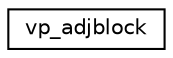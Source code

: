 digraph "Graphical Class Hierarchy"
{
  edge [fontname="Helvetica",fontsize="10",labelfontname="Helvetica",labelfontsize="10"];
  node [fontname="Helvetica",fontsize="10",shape=record];
  rankdir="LR";
  Node1 [label="vp_adjblock",height=0.2,width=0.4,color="black", fillcolor="white", style="filled",URL="$structvp__adjblock.html"];
}
